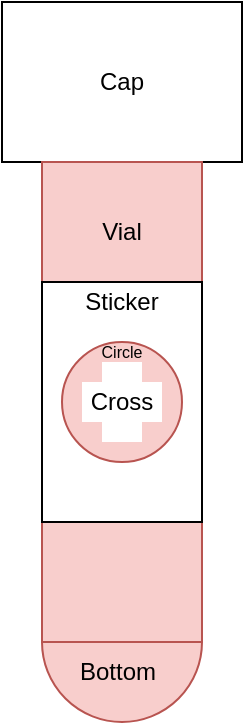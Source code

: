<mxfile version="24.7.17">
  <diagram name="Page-1" id="r-dEBROUBnTchHeYTcDO">
    <mxGraphModel dx="1163" dy="729" grid="1" gridSize="10" guides="1" tooltips="1" connect="1" arrows="1" fold="1" page="1" pageScale="1" pageWidth="160" pageHeight="400" math="0" shadow="0">
      <root>
        <mxCell id="0" />
        <mxCell id="1" parent="0" />
        <mxCell id="i09uNnCBUvbFNKMzyFXJ-1" value="Cap" style="rounded=0;whiteSpace=wrap;html=1;gradientColor=none;" parent="1" vertex="1">
          <mxGeometry x="20" y="20" width="120" height="80" as="geometry" />
        </mxCell>
        <mxCell id="i09uNnCBUvbFNKMzyFXJ-3" value="" style="ellipse;whiteSpace=wrap;html=1;aspect=fixed;fillColor=#f8cecc;strokeColor=#b85450;" parent="1" vertex="1">
          <mxGeometry x="40" y="300" width="80" height="80" as="geometry" />
        </mxCell>
        <mxCell id="i09uNnCBUvbFNKMzyFXJ-2" value="" style="rounded=0;whiteSpace=wrap;html=1;fillColor=#f8cecc;strokeColor=#b85450;" parent="1" vertex="1">
          <mxGeometry x="40" y="100" width="80" height="240" as="geometry" />
        </mxCell>
        <mxCell id="i09uNnCBUvbFNKMzyFXJ-5" value="" style="rounded=0;whiteSpace=wrap;html=1;" parent="1" vertex="1">
          <mxGeometry x="40" y="160" width="80" height="120" as="geometry" />
        </mxCell>
        <mxCell id="i09uNnCBUvbFNKMzyFXJ-6" value="" style="ellipse;whiteSpace=wrap;html=1;aspect=fixed;fillColor=#f8cecc;strokeColor=#b85450;" parent="1" vertex="1">
          <mxGeometry x="50" y="190" width="60" height="60" as="geometry" />
        </mxCell>
        <mxCell id="i09uNnCBUvbFNKMzyFXJ-8" value="" style="rounded=0;whiteSpace=wrap;html=1;strokeColor=none;" parent="1" vertex="1">
          <mxGeometry x="60" y="210" width="40" height="20" as="geometry" />
        </mxCell>
        <mxCell id="i09uNnCBUvbFNKMzyFXJ-7" value="" style="rounded=0;whiteSpace=wrap;html=1;strokeColor=none;" parent="1" vertex="1">
          <mxGeometry x="70" y="200" width="20" height="40" as="geometry" />
        </mxCell>
        <mxCell id="iiQquX1BjTii-SbRYT1T-2" value="Bottom" style="text;html=1;align=center;verticalAlign=middle;whiteSpace=wrap;rounded=0;" parent="1" vertex="1">
          <mxGeometry x="47.5" y="340" width="60" height="30" as="geometry" />
        </mxCell>
        <mxCell id="iiQquX1BjTii-SbRYT1T-3" value="Vial" style="text;html=1;align=center;verticalAlign=middle;whiteSpace=wrap;rounded=0;" parent="1" vertex="1">
          <mxGeometry x="50" y="120" width="60" height="30" as="geometry" />
        </mxCell>
        <mxCell id="iiQquX1BjTii-SbRYT1T-4" value="Sticker" style="text;html=1;align=center;verticalAlign=middle;whiteSpace=wrap;rounded=0;" parent="1" vertex="1">
          <mxGeometry x="50" y="170" width="60" as="geometry" />
        </mxCell>
        <mxCell id="iiQquX1BjTii-SbRYT1T-6" value="Cross" style="text;html=1;align=center;verticalAlign=middle;whiteSpace=wrap;rounded=0;" parent="1" vertex="1">
          <mxGeometry x="50" y="220" width="60" as="geometry" />
        </mxCell>
        <mxCell id="iiQquX1BjTii-SbRYT1T-5" value="Circle" style="text;html=1;align=center;verticalAlign=middle;whiteSpace=wrap;rounded=0;fontSize=8;" parent="1" vertex="1">
          <mxGeometry x="49.5" y="195" width="60" as="geometry" />
        </mxCell>
      </root>
    </mxGraphModel>
  </diagram>
</mxfile>
